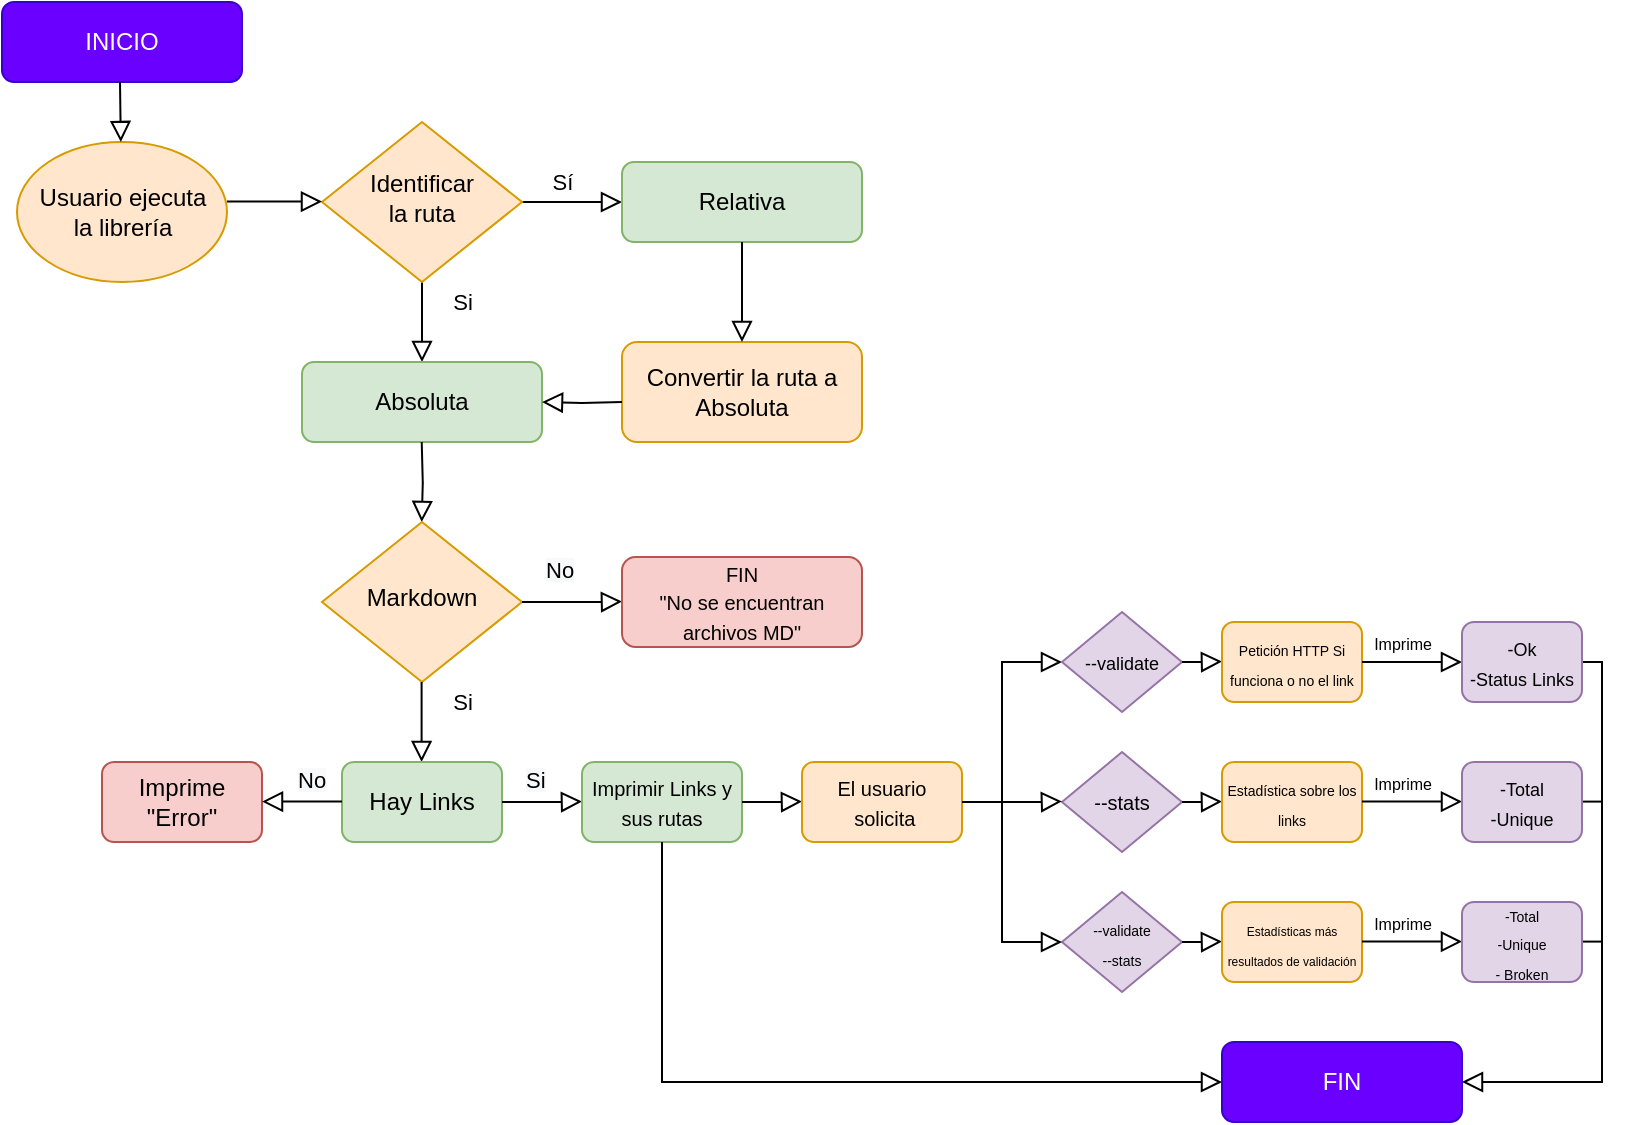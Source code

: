 <mxfile version="14.8.0" type="github"><diagram id="C5RBs43oDa-KdzZeNtuy" name="Page-1"><mxGraphModel dx="777" dy="442" grid="1" gridSize="10" guides="1" tooltips="1" connect="1" arrows="1" fold="1" page="1" pageScale="1" pageWidth="827" pageHeight="1169" math="0" shadow="0"><root><mxCell id="WIyWlLk6GJQsqaUBKTNV-0"/><mxCell id="WIyWlLk6GJQsqaUBKTNV-1" parent="WIyWlLk6GJQsqaUBKTNV-0"/><mxCell id="WIyWlLk6GJQsqaUBKTNV-3" value="INICIO" style="rounded=1;whiteSpace=wrap;html=1;fontSize=12;glass=0;strokeWidth=1;shadow=0;fillColor=#6a00ff;strokeColor=#3700CC;fontColor=#ffffff;" parent="WIyWlLk6GJQsqaUBKTNV-1" vertex="1"><mxGeometry x="10" y="80" width="120" height="40" as="geometry"/></mxCell><mxCell id="WIyWlLk6GJQsqaUBKTNV-4" value="Si" style="rounded=0;html=1;jettySize=auto;orthogonalLoop=1;fontSize=11;endArrow=block;endFill=0;endSize=8;strokeWidth=1;shadow=0;labelBackgroundColor=none;edgeStyle=orthogonalEdgeStyle;" parent="WIyWlLk6GJQsqaUBKTNV-1" source="WIyWlLk6GJQsqaUBKTNV-6" edge="1"><mxGeometry x="-0.5" y="20" relative="1" as="geometry"><mxPoint as="offset"/><mxPoint x="220" y="260" as="targetPoint"/></mxGeometry></mxCell><mxCell id="WIyWlLk6GJQsqaUBKTNV-5" value="Sí" style="edgeStyle=orthogonalEdgeStyle;rounded=0;html=1;jettySize=auto;orthogonalLoop=1;fontSize=11;endArrow=block;endFill=0;endSize=8;strokeWidth=1;shadow=0;labelBackgroundColor=none;" parent="WIyWlLk6GJQsqaUBKTNV-1" source="WIyWlLk6GJQsqaUBKTNV-6" target="WIyWlLk6GJQsqaUBKTNV-7" edge="1"><mxGeometry x="-0.2" y="10" relative="1" as="geometry"><mxPoint as="offset"/></mxGeometry></mxCell><mxCell id="WIyWlLk6GJQsqaUBKTNV-6" value="Identificar&lt;br&gt;la ruta" style="rhombus;whiteSpace=wrap;html=1;shadow=0;fontFamily=Helvetica;fontSize=12;align=center;strokeWidth=1;spacing=6;spacingTop=-4;fillColor=#ffe6cc;strokeColor=#d79b00;" parent="WIyWlLk6GJQsqaUBKTNV-1" vertex="1"><mxGeometry x="170" y="140" width="100" height="80" as="geometry"/></mxCell><mxCell id="WIyWlLk6GJQsqaUBKTNV-7" value="Relativa" style="rounded=1;whiteSpace=wrap;html=1;fontSize=12;glass=0;strokeWidth=1;shadow=0;fillColor=#d5e8d4;strokeColor=#82b366;" parent="WIyWlLk6GJQsqaUBKTNV-1" vertex="1"><mxGeometry x="320" y="160" width="120" height="40" as="geometry"/></mxCell><mxCell id="WIyWlLk6GJQsqaUBKTNV-12" value="Absoluta" style="rounded=1;whiteSpace=wrap;html=1;fontSize=12;glass=0;strokeWidth=1;shadow=0;fillColor=#d5e8d4;strokeColor=#82b366;" parent="WIyWlLk6GJQsqaUBKTNV-1" vertex="1"><mxGeometry x="160" y="260" width="120" height="40" as="geometry"/></mxCell><mxCell id="pjRnMdiCwe8V5WELWmMI-0" value="Usuario ejecuta&lt;br&gt;la librería" style="ellipse;whiteSpace=wrap;html=1;fillColor=#ffe6cc;strokeColor=#d79b00;" parent="WIyWlLk6GJQsqaUBKTNV-1" vertex="1"><mxGeometry x="17.5" y="150" width="105" height="70" as="geometry"/></mxCell><mxCell id="pjRnMdiCwe8V5WELWmMI-2" value="" style="rounded=0;html=1;jettySize=auto;orthogonalLoop=1;fontSize=11;endArrow=block;endFill=0;endSize=8;strokeWidth=1;shadow=0;labelBackgroundColor=none;edgeStyle=orthogonalEdgeStyle;entryX=0;entryY=0.5;entryDx=0;entryDy=0;" parent="WIyWlLk6GJQsqaUBKTNV-1" edge="1"><mxGeometry relative="1" as="geometry"><mxPoint x="122.5" y="179.76" as="sourcePoint"/><mxPoint x="170.0" y="179.76" as="targetPoint"/></mxGeometry></mxCell><mxCell id="pjRnMdiCwe8V5WELWmMI-4" value="Convertir la ruta a Absoluta" style="rounded=1;whiteSpace=wrap;html=1;fontSize=12;glass=0;strokeWidth=1;shadow=0;fillColor=#ffe6cc;strokeColor=#d79b00;" parent="WIyWlLk6GJQsqaUBKTNV-1" vertex="1"><mxGeometry x="320" y="250" width="120" height="50" as="geometry"/></mxCell><mxCell id="pjRnMdiCwe8V5WELWmMI-6" value="" style="edgeStyle=orthogonalEdgeStyle;rounded=0;html=1;jettySize=auto;orthogonalLoop=1;fontSize=11;endArrow=block;endFill=0;endSize=8;strokeWidth=1;shadow=0;labelBackgroundColor=none;exitX=0.5;exitY=1;exitDx=0;exitDy=0;" parent="WIyWlLk6GJQsqaUBKTNV-1" source="WIyWlLk6GJQsqaUBKTNV-7" edge="1"><mxGeometry x="-0.2" y="10" relative="1" as="geometry"><mxPoint as="offset"/><mxPoint x="280" y="190" as="sourcePoint"/><mxPoint x="380" y="250" as="targetPoint"/></mxGeometry></mxCell><mxCell id="pjRnMdiCwe8V5WELWmMI-8" value="" style="edgeStyle=orthogonalEdgeStyle;rounded=0;html=1;jettySize=auto;orthogonalLoop=1;fontSize=11;endArrow=block;endFill=0;endSize=8;strokeWidth=1;shadow=0;labelBackgroundColor=none;entryX=1;entryY=0.5;entryDx=0;entryDy=0;" parent="WIyWlLk6GJQsqaUBKTNV-1" target="WIyWlLk6GJQsqaUBKTNV-12" edge="1"><mxGeometry x="-0.2" y="10" relative="1" as="geometry"><mxPoint as="offset"/><mxPoint x="320" y="280" as="sourcePoint"/><mxPoint x="390" y="260" as="targetPoint"/></mxGeometry></mxCell><mxCell id="pjRnMdiCwe8V5WELWmMI-10" value="" style="rounded=0;html=1;jettySize=auto;orthogonalLoop=1;fontSize=11;endArrow=block;endFill=0;endSize=8;strokeWidth=1;shadow=0;labelBackgroundColor=none;edgeStyle=orthogonalEdgeStyle;" parent="WIyWlLk6GJQsqaUBKTNV-1" edge="1"><mxGeometry x="-0.5" y="20" relative="1" as="geometry"><mxPoint as="offset"/><mxPoint x="219.86" y="300" as="sourcePoint"/><mxPoint x="219.86" y="340" as="targetPoint"/></mxGeometry></mxCell><mxCell id="pjRnMdiCwe8V5WELWmMI-11" value="Markdown" style="rhombus;whiteSpace=wrap;html=1;shadow=0;fontFamily=Helvetica;fontSize=12;align=center;strokeWidth=1;spacing=6;spacingTop=-4;fillColor=#ffe6cc;strokeColor=#d79b00;" parent="WIyWlLk6GJQsqaUBKTNV-1" vertex="1"><mxGeometry x="170" y="340" width="100" height="80" as="geometry"/></mxCell><mxCell id="pjRnMdiCwe8V5WELWmMI-13" value="" style="edgeStyle=orthogonalEdgeStyle;rounded=0;html=1;jettySize=auto;orthogonalLoop=1;fontSize=11;endArrow=block;endFill=0;endSize=8;strokeWidth=1;shadow=0;labelBackgroundColor=none;" parent="WIyWlLk6GJQsqaUBKTNV-1" edge="1"><mxGeometry x="-0.2" y="10" relative="1" as="geometry"><mxPoint as="offset"/><mxPoint x="270" y="380" as="sourcePoint"/><mxPoint x="320" y="379.8" as="targetPoint"/><Array as="points"><mxPoint x="310" y="380"/></Array></mxGeometry></mxCell><mxCell id="pjRnMdiCwe8V5WELWmMI-14" value="&lt;span style=&quot;color: rgb(0 , 0 , 0) ; font-family: &amp;#34;helvetica&amp;#34; ; font-size: 11px ; font-style: normal ; font-weight: 400 ; letter-spacing: normal ; text-align: center ; text-indent: 0px ; text-transform: none ; word-spacing: 0px ; background-color: rgb(248 , 249 , 250) ; display: inline ; float: none&quot;&gt;No&lt;/span&gt;" style="text;whiteSpace=wrap;html=1;" parent="WIyWlLk6GJQsqaUBKTNV-1" vertex="1"><mxGeometry x="280" y="350" width="20" height="20" as="geometry"/></mxCell><mxCell id="pjRnMdiCwe8V5WELWmMI-15" value="Si" style="rounded=0;html=1;jettySize=auto;orthogonalLoop=1;fontSize=11;endArrow=block;endFill=0;endSize=8;strokeWidth=1;shadow=0;labelBackgroundColor=none;edgeStyle=orthogonalEdgeStyle;" parent="WIyWlLk6GJQsqaUBKTNV-1" edge="1"><mxGeometry x="-0.5" y="20" relative="1" as="geometry"><mxPoint as="offset"/><mxPoint x="219.8" y="420" as="sourcePoint"/><mxPoint x="219.8" y="460" as="targetPoint"/><Array as="points"><mxPoint x="219.8" y="450"/><mxPoint x="219.8" y="450"/></Array></mxGeometry></mxCell><mxCell id="pjRnMdiCwe8V5WELWmMI-16" value="&lt;font style=&quot;font-size: 10px&quot;&gt;FIN&lt;br&gt;&quot;No se encuentran archivos MD&quot;&lt;/font&gt;" style="rounded=1;whiteSpace=wrap;html=1;fontSize=12;glass=0;strokeWidth=1;shadow=0;fillColor=#f8cecc;strokeColor=#b85450;" parent="WIyWlLk6GJQsqaUBKTNV-1" vertex="1"><mxGeometry x="320" y="357.5" width="120" height="45" as="geometry"/></mxCell><mxCell id="pjRnMdiCwe8V5WELWmMI-17" value="Hay Links" style="rounded=1;whiteSpace=wrap;html=1;fontSize=12;glass=0;strokeWidth=1;shadow=0;fillColor=#d5e8d4;strokeColor=#82b366;" parent="WIyWlLk6GJQsqaUBKTNV-1" vertex="1"><mxGeometry x="180" y="460" width="80" height="40" as="geometry"/></mxCell><mxCell id="pjRnMdiCwe8V5WELWmMI-20" value="&lt;span style=&quot;color: rgb(0 , 0 , 0) ; font-family: &amp;#34;helvetica&amp;#34; ; font-size: 11px ; font-style: normal ; font-weight: 400 ; letter-spacing: normal ; text-align: center ; text-indent: 0px ; text-transform: none ; word-spacing: 0px ; background-color: rgb(248 , 249 , 250) ; display: inline ; float: none&quot;&gt;No&lt;/span&gt;" style="text;whiteSpace=wrap;html=1;" parent="WIyWlLk6GJQsqaUBKTNV-1" vertex="1"><mxGeometry x="156" y="455" width="20" height="20" as="geometry"/></mxCell><mxCell id="pjRnMdiCwe8V5WELWmMI-21" value="Imprime&lt;br&gt;&quot;Error&quot;" style="rounded=1;whiteSpace=wrap;html=1;fontSize=12;glass=0;strokeWidth=1;shadow=0;fillColor=#f8cecc;strokeColor=#b85450;" parent="WIyWlLk6GJQsqaUBKTNV-1" vertex="1"><mxGeometry x="60" y="460" width="80" height="40" as="geometry"/></mxCell><mxCell id="pjRnMdiCwe8V5WELWmMI-23" value="" style="edgeStyle=orthogonalEdgeStyle;rounded=0;html=1;jettySize=auto;orthogonalLoop=1;fontSize=11;endArrow=block;endFill=0;endSize=8;strokeWidth=1;shadow=0;labelBackgroundColor=none;" parent="WIyWlLk6GJQsqaUBKTNV-1" edge="1"><mxGeometry x="-0.2" y="10" relative="1" as="geometry"><mxPoint as="offset"/><mxPoint x="260" y="480" as="sourcePoint"/><mxPoint x="300" y="479.8" as="targetPoint"/><Array as="points"><mxPoint x="290" y="480"/></Array></mxGeometry></mxCell><mxCell id="pjRnMdiCwe8V5WELWmMI-24" value="&lt;meta charset=&quot;utf-8&quot;&gt;&lt;span style=&quot;color: rgb(0, 0, 0); font-family: helvetica; font-size: 11px; font-style: normal; font-weight: 400; letter-spacing: normal; text-align: center; text-indent: 0px; text-transform: none; word-spacing: 0px; background-color: rgb(248, 249, 250); display: inline; float: none;&quot;&gt;Si&lt;/span&gt;" style="text;whiteSpace=wrap;html=1;" parent="WIyWlLk6GJQsqaUBKTNV-1" vertex="1"><mxGeometry x="270" y="455" width="20" height="20" as="geometry"/></mxCell><mxCell id="pjRnMdiCwe8V5WELWmMI-26" value="&lt;font size=&quot;1&quot;&gt;Imprimir Links y sus rutas&lt;/font&gt;" style="rounded=1;whiteSpace=wrap;html=1;fontSize=12;glass=0;strokeWidth=1;shadow=0;fillColor=#d5e8d4;strokeColor=#82b366;" parent="WIyWlLk6GJQsqaUBKTNV-1" vertex="1"><mxGeometry x="300" y="460" width="80" height="40" as="geometry"/></mxCell><mxCell id="pjRnMdiCwe8V5WELWmMI-27" value="" style="edgeStyle=orthogonalEdgeStyle;rounded=0;html=1;jettySize=auto;orthogonalLoop=1;fontSize=11;endArrow=block;endFill=0;endSize=8;strokeWidth=1;shadow=0;labelBackgroundColor=none;" parent="WIyWlLk6GJQsqaUBKTNV-1" edge="1"><mxGeometry x="-0.2" y="10" relative="1" as="geometry"><mxPoint as="offset"/><mxPoint x="150" y="479.8" as="sourcePoint"/><mxPoint x="140" y="479.8" as="targetPoint"/><Array as="points"><mxPoint x="180" y="479.8"/></Array></mxGeometry></mxCell><mxCell id="pjRnMdiCwe8V5WELWmMI-28" value="" style="edgeStyle=orthogonalEdgeStyle;rounded=0;html=1;jettySize=auto;orthogonalLoop=1;fontSize=11;endArrow=block;endFill=0;endSize=8;strokeWidth=1;shadow=0;labelBackgroundColor=none;" parent="WIyWlLk6GJQsqaUBKTNV-1" edge="1"><mxGeometry x="-0.2" y="10" relative="1" as="geometry"><mxPoint as="offset"/><mxPoint x="380" y="480" as="sourcePoint"/><mxPoint x="410.0" y="479.8" as="targetPoint"/><Array as="points"><mxPoint x="400" y="480"/></Array></mxGeometry></mxCell><mxCell id="pjRnMdiCwe8V5WELWmMI-29" value="&lt;font size=&quot;1&quot;&gt;El usuario&lt;br&gt;&amp;nbsp;solicita&lt;/font&gt;" style="rounded=1;whiteSpace=wrap;html=1;fontSize=12;glass=0;strokeWidth=1;shadow=0;fillColor=#ffe6cc;strokeColor=#d79b00;" parent="WIyWlLk6GJQsqaUBKTNV-1" vertex="1"><mxGeometry x="410" y="460" width="80" height="40" as="geometry"/></mxCell><mxCell id="pjRnMdiCwe8V5WELWmMI-31" value="" style="edgeStyle=orthogonalEdgeStyle;rounded=0;html=1;jettySize=auto;orthogonalLoop=1;fontSize=11;endArrow=block;endFill=0;endSize=8;strokeWidth=1;shadow=0;labelBackgroundColor=none;entryX=0;entryY=0.5;entryDx=0;entryDy=0;noJump=1;" parent="WIyWlLk6GJQsqaUBKTNV-1" target="pjRnMdiCwe8V5WELWmMI-34" edge="1"><mxGeometry x="-0.2" y="10" relative="1" as="geometry"><mxPoint as="offset"/><mxPoint x="490" y="480" as="sourcePoint"/><mxPoint x="520.0" y="479.8" as="targetPoint"/><Array as="points"><mxPoint x="510" y="480"/><mxPoint x="510" y="410"/></Array></mxGeometry></mxCell><mxCell id="pjRnMdiCwe8V5WELWmMI-32" value="" style="edgeStyle=orthogonalEdgeStyle;rounded=0;html=1;jettySize=auto;orthogonalLoop=1;fontSize=11;endArrow=block;endFill=0;endSize=8;strokeWidth=1;shadow=0;labelBackgroundColor=none;" parent="WIyWlLk6GJQsqaUBKTNV-1" edge="1"><mxGeometry x="-0.2" y="10" relative="1" as="geometry"><mxPoint as="offset"/><mxPoint x="69" y="120" as="sourcePoint"/><mxPoint x="69.41" y="150" as="targetPoint"/></mxGeometry></mxCell><mxCell id="pjRnMdiCwe8V5WELWmMI-34" value="&lt;font style=&quot;font-size: 9px&quot;&gt;--validate&lt;/font&gt;" style="rhombus;whiteSpace=wrap;html=1;fillColor=#e1d5e7;strokeColor=#9673a6;" parent="WIyWlLk6GJQsqaUBKTNV-1" vertex="1"><mxGeometry x="540" y="385" width="60" height="50" as="geometry"/></mxCell><mxCell id="pjRnMdiCwe8V5WELWmMI-35" value="&lt;font size=&quot;1&quot;&gt;--stats&lt;/font&gt;" style="rhombus;whiteSpace=wrap;html=1;fillColor=#e1d5e7;strokeColor=#9673a6;" parent="WIyWlLk6GJQsqaUBKTNV-1" vertex="1"><mxGeometry x="540" y="455" width="60" height="50" as="geometry"/></mxCell><mxCell id="pjRnMdiCwe8V5WELWmMI-36" value="&lt;font style=&quot;font-size: 7px&quot;&gt;--validate&lt;br&gt;--stats&lt;br&gt;&lt;/font&gt;" style="rhombus;whiteSpace=wrap;html=1;fillColor=#e1d5e7;strokeColor=#9673a6;" parent="WIyWlLk6GJQsqaUBKTNV-1" vertex="1"><mxGeometry x="540" y="525" width="60" height="50" as="geometry"/></mxCell><mxCell id="pjRnMdiCwe8V5WELWmMI-37" value="" style="edgeStyle=orthogonalEdgeStyle;rounded=0;html=1;jettySize=auto;orthogonalLoop=1;fontSize=11;endArrow=block;endFill=0;endSize=8;strokeWidth=1;shadow=0;labelBackgroundColor=none;" parent="WIyWlLk6GJQsqaUBKTNV-1" edge="1"><mxGeometry x="-0.2" y="10" relative="1" as="geometry"><mxPoint as="offset"/><mxPoint x="510" y="480" as="sourcePoint"/><mxPoint x="540.0" y="479.71" as="targetPoint"/><Array as="points"><mxPoint x="530" y="479.91"/></Array></mxGeometry></mxCell><mxCell id="pjRnMdiCwe8V5WELWmMI-38" value="" style="edgeStyle=orthogonalEdgeStyle;rounded=0;html=1;jettySize=auto;orthogonalLoop=1;fontSize=11;endArrow=block;endFill=0;endSize=8;strokeWidth=1;shadow=0;labelBackgroundColor=none;entryX=0;entryY=0.5;entryDx=0;entryDy=0;noJump=1;" parent="WIyWlLk6GJQsqaUBKTNV-1" edge="1"><mxGeometry x="-0.2" y="10" relative="1" as="geometry"><mxPoint as="offset"/><mxPoint x="510" y="480" as="sourcePoint"/><mxPoint x="540" y="550" as="targetPoint"/><Array as="points"><mxPoint x="510" y="550"/></Array></mxGeometry></mxCell><mxCell id="pjRnMdiCwe8V5WELWmMI-42" value="" style="edgeStyle=orthogonalEdgeStyle;rounded=0;html=1;jettySize=auto;orthogonalLoop=1;fontSize=11;endArrow=block;endFill=0;endSize=8;strokeWidth=1;shadow=0;labelBackgroundColor=none;" parent="WIyWlLk6GJQsqaUBKTNV-1" edge="1"><mxGeometry x="-0.2" y="10" relative="1" as="geometry"><mxPoint as="offset"/><mxPoint x="600" y="410" as="sourcePoint"/><mxPoint x="620.0" y="409.8" as="targetPoint"/><Array as="points"><mxPoint x="610" y="410"/></Array></mxGeometry></mxCell><mxCell id="pjRnMdiCwe8V5WELWmMI-43" value="" style="edgeStyle=orthogonalEdgeStyle;rounded=0;html=1;jettySize=auto;orthogonalLoop=1;fontSize=11;endArrow=block;endFill=0;endSize=8;strokeWidth=1;shadow=0;labelBackgroundColor=none;" parent="WIyWlLk6GJQsqaUBKTNV-1" edge="1"><mxGeometry x="-0.2" y="10" relative="1" as="geometry"><mxPoint as="offset"/><mxPoint x="600" y="480" as="sourcePoint"/><mxPoint x="620.0" y="479.8" as="targetPoint"/><Array as="points"><mxPoint x="610" y="480"/></Array></mxGeometry></mxCell><mxCell id="pjRnMdiCwe8V5WELWmMI-44" value="&lt;span style=&quot;font-size: 7px ; line-height: 90%&quot;&gt;Petición HTTP Si funciona o no el link&lt;/span&gt;" style="rounded=1;whiteSpace=wrap;html=1;fontSize=12;glass=0;strokeWidth=1;shadow=0;fillColor=#ffe6cc;strokeColor=#d79b00;" parent="WIyWlLk6GJQsqaUBKTNV-1" vertex="1"><mxGeometry x="620" y="390" width="70" height="40" as="geometry"/></mxCell><mxCell id="pjRnMdiCwe8V5WELWmMI-45" value="&lt;span style=&quot;font-size: 7px ; line-height: 90%&quot;&gt;Estadística sobre los links&lt;/span&gt;" style="rounded=1;whiteSpace=wrap;html=1;fontSize=12;glass=0;strokeWidth=1;shadow=0;fillColor=#ffe6cc;strokeColor=#d79b00;" parent="WIyWlLk6GJQsqaUBKTNV-1" vertex="1"><mxGeometry x="620" y="460" width="70" height="40" as="geometry"/></mxCell><mxCell id="pjRnMdiCwe8V5WELWmMI-47" value="" style="edgeStyle=orthogonalEdgeStyle;rounded=0;html=1;jettySize=auto;orthogonalLoop=1;fontSize=11;endArrow=block;endFill=0;endSize=8;strokeWidth=1;shadow=0;labelBackgroundColor=none;" parent="WIyWlLk6GJQsqaUBKTNV-1" edge="1"><mxGeometry x="-0.2" y="10" relative="1" as="geometry"><mxPoint as="offset"/><mxPoint x="600" y="550" as="sourcePoint"/><mxPoint x="620.0" y="549.8" as="targetPoint"/><Array as="points"><mxPoint x="610" y="550"/></Array></mxGeometry></mxCell><mxCell id="pjRnMdiCwe8V5WELWmMI-48" value="&lt;font style=&quot;font-size: 6px&quot;&gt;Estadísticas más resultados de validación&lt;/font&gt;" style="rounded=1;whiteSpace=wrap;html=1;fontSize=12;glass=0;strokeWidth=1;shadow=0;fillColor=#ffe6cc;strokeColor=#d79b00;" parent="WIyWlLk6GJQsqaUBKTNV-1" vertex="1"><mxGeometry x="620" y="530" width="70" height="40" as="geometry"/></mxCell><mxCell id="pjRnMdiCwe8V5WELWmMI-50" value="&lt;font style=&quot;font-size: 8px&quot;&gt;Imprime&lt;/font&gt;" style="edgeStyle=orthogonalEdgeStyle;rounded=0;html=1;jettySize=auto;orthogonalLoop=1;fontSize=11;endArrow=block;endFill=0;endSize=8;strokeWidth=1;shadow=0;labelBackgroundColor=none;exitX=1;exitY=0.5;exitDx=0;exitDy=0;entryX=0;entryY=0.5;entryDx=0;entryDy=0;" parent="WIyWlLk6GJQsqaUBKTNV-1" source="pjRnMdiCwe8V5WELWmMI-44" edge="1"><mxGeometry x="-0.2" y="10" relative="1" as="geometry"><mxPoint as="offset"/><mxPoint x="710" y="410" as="sourcePoint"/><mxPoint x="740" y="410.0" as="targetPoint"/><Array as="points"/></mxGeometry></mxCell><mxCell id="pjRnMdiCwe8V5WELWmMI-52" value="" style="endArrow=none;html=1;" parent="WIyWlLk6GJQsqaUBKTNV-1" edge="1"><mxGeometry width="50" height="50" relative="1" as="geometry"><mxPoint x="800" y="479.8" as="sourcePoint"/><mxPoint x="810" y="479.8" as="targetPoint"/></mxGeometry></mxCell><mxCell id="pjRnMdiCwe8V5WELWmMI-53" value="" style="edgeStyle=orthogonalEdgeStyle;rounded=0;html=1;jettySize=auto;orthogonalLoop=1;fontSize=11;endArrow=block;endFill=0;endSize=8;strokeWidth=1;shadow=0;labelBackgroundColor=none;exitX=1;exitY=0.5;exitDx=0;exitDy=0;" parent="WIyWlLk6GJQsqaUBKTNV-1" target="pjRnMdiCwe8V5WELWmMI-60" edge="1"><mxGeometry x="-0.2" y="10" relative="1" as="geometry"><mxPoint as="offset"/><mxPoint x="800" y="410.0" as="sourcePoint"/><mxPoint x="740" y="600" as="targetPoint"/><Array as="points"><mxPoint x="810" y="410"/><mxPoint x="810" y="620"/></Array></mxGeometry></mxCell><mxCell id="pjRnMdiCwe8V5WELWmMI-54" value="&lt;font style=&quot;font-size: 8px&quot;&gt;Imprime&lt;/font&gt;" style="edgeStyle=orthogonalEdgeStyle;rounded=0;html=1;jettySize=auto;orthogonalLoop=1;fontSize=11;endArrow=block;endFill=0;endSize=8;strokeWidth=1;shadow=0;labelBackgroundColor=none;exitX=1;exitY=0.5;exitDx=0;exitDy=0;entryX=0;entryY=0.5;entryDx=0;entryDy=0;" parent="WIyWlLk6GJQsqaUBKTNV-1" edge="1"><mxGeometry x="-0.2" y="10" relative="1" as="geometry"><mxPoint as="offset"/><mxPoint x="690" y="479.8" as="sourcePoint"/><mxPoint x="740" y="479.8" as="targetPoint"/><Array as="points"/></mxGeometry></mxCell><mxCell id="pjRnMdiCwe8V5WELWmMI-55" value="&lt;font style=&quot;font-size: 8px&quot;&gt;Imprime&lt;/font&gt;" style="edgeStyle=orthogonalEdgeStyle;rounded=0;html=1;jettySize=auto;orthogonalLoop=1;fontSize=11;endArrow=block;endFill=0;endSize=8;strokeWidth=1;shadow=0;labelBackgroundColor=none;exitX=1;exitY=0.5;exitDx=0;exitDy=0;entryX=0;entryY=0.5;entryDx=0;entryDy=0;" parent="WIyWlLk6GJQsqaUBKTNV-1" edge="1"><mxGeometry x="-0.2" y="10" relative="1" as="geometry"><mxPoint as="offset"/><mxPoint x="690" y="549.8" as="sourcePoint"/><mxPoint x="740" y="549.8" as="targetPoint"/><Array as="points"/></mxGeometry></mxCell><mxCell id="pjRnMdiCwe8V5WELWmMI-58" value="" style="endArrow=none;html=1;" parent="WIyWlLk6GJQsqaUBKTNV-1" edge="1"><mxGeometry width="50" height="50" relative="1" as="geometry"><mxPoint x="800" y="549.8" as="sourcePoint"/><mxPoint x="810" y="549.8" as="targetPoint"/></mxGeometry></mxCell><mxCell id="pjRnMdiCwe8V5WELWmMI-59" value="" style="edgeStyle=orthogonalEdgeStyle;rounded=0;html=1;jettySize=auto;orthogonalLoop=1;fontSize=11;endArrow=block;endFill=0;endSize=8;strokeWidth=1;shadow=0;labelBackgroundColor=none;exitX=0.5;exitY=1;exitDx=0;exitDy=0;" parent="WIyWlLk6GJQsqaUBKTNV-1" source="pjRnMdiCwe8V5WELWmMI-26" edge="1"><mxGeometry x="-0.2" y="10" relative="1" as="geometry"><mxPoint as="offset"/><mxPoint x="312.5" y="560.4" as="sourcePoint"/><mxPoint x="620" y="620" as="targetPoint"/><Array as="points"><mxPoint x="340" y="620"/><mxPoint x="600" y="620"/></Array></mxGeometry></mxCell><mxCell id="pjRnMdiCwe8V5WELWmMI-60" value="FIN" style="rounded=1;whiteSpace=wrap;html=1;fontSize=12;glass=0;strokeWidth=1;shadow=0;fillColor=#6a00ff;strokeColor=#3700CC;fontColor=#ffffff;" parent="WIyWlLk6GJQsqaUBKTNV-1" vertex="1"><mxGeometry x="620" y="600" width="120" height="40" as="geometry"/></mxCell><mxCell id="pjRnMdiCwe8V5WELWmMI-62" value="&lt;font style=&quot;font-size: 9px&quot;&gt;-Ok&lt;br&gt;-Status Links&lt;/font&gt;" style="rounded=1;whiteSpace=wrap;html=1;fillColor=#e1d5e7;strokeColor=#9673a6;" parent="WIyWlLk6GJQsqaUBKTNV-1" vertex="1"><mxGeometry x="740" y="390" width="60" height="40" as="geometry"/></mxCell><mxCell id="pjRnMdiCwe8V5WELWmMI-64" value="&lt;font style=&quot;font-size: 9px&quot;&gt;-Total&lt;br&gt;-Unique&lt;br&gt;&lt;/font&gt;" style="rounded=1;whiteSpace=wrap;html=1;fillColor=#e1d5e7;strokeColor=#9673a6;" parent="WIyWlLk6GJQsqaUBKTNV-1" vertex="1"><mxGeometry x="740" y="460" width="60" height="40" as="geometry"/></mxCell><mxCell id="pjRnMdiCwe8V5WELWmMI-65" value="&lt;span style=&quot;font-size: 7px&quot;&gt;-Total&lt;br&gt;-Unique&lt;br&gt;- Broken&lt;br&gt;&lt;/span&gt;" style="rounded=1;whiteSpace=wrap;html=1;fillColor=#e1d5e7;strokeColor=#9673a6;" parent="WIyWlLk6GJQsqaUBKTNV-1" vertex="1"><mxGeometry x="740" y="530" width="60" height="40" as="geometry"/></mxCell></root></mxGraphModel></diagram></mxfile>